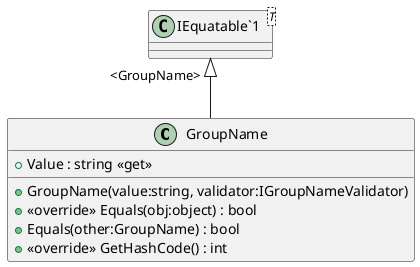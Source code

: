 @startuml
class GroupName {
    + Value : string <<get>>
    + GroupName(value:string, validator:IGroupNameValidator)
    + <<override>> Equals(obj:object) : bool
    + Equals(other:GroupName) : bool
    + <<override>> GetHashCode() : int
}
class "IEquatable`1"<T> {
}
"IEquatable`1" "<GroupName>" <|-- GroupName
@enduml
